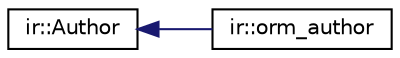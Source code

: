 digraph "Graphical Class Hierarchy"
{
 // LATEX_PDF_SIZE
  edge [fontname="Helvetica",fontsize="10",labelfontname="Helvetica",labelfontsize="10"];
  node [fontname="Helvetica",fontsize="10",shape=record];
  rankdir="LR";
  Node0 [label="ir::Author",height=0.2,width=0.4,color="black", fillcolor="white", style="filled",URL="$structir_1_1_author.html",tooltip="Author - name and email found during the source code analysis."];
  Node0 -> Node1 [dir="back",color="midnightblue",fontsize="10",style="solid",fontname="Helvetica"];
  Node1 [label="ir::orm_author",height=0.2,width=0.4,color="black", fillcolor="white", style="filled",URL="$structir_1_1orm__author.html",tooltip=" "];
}
